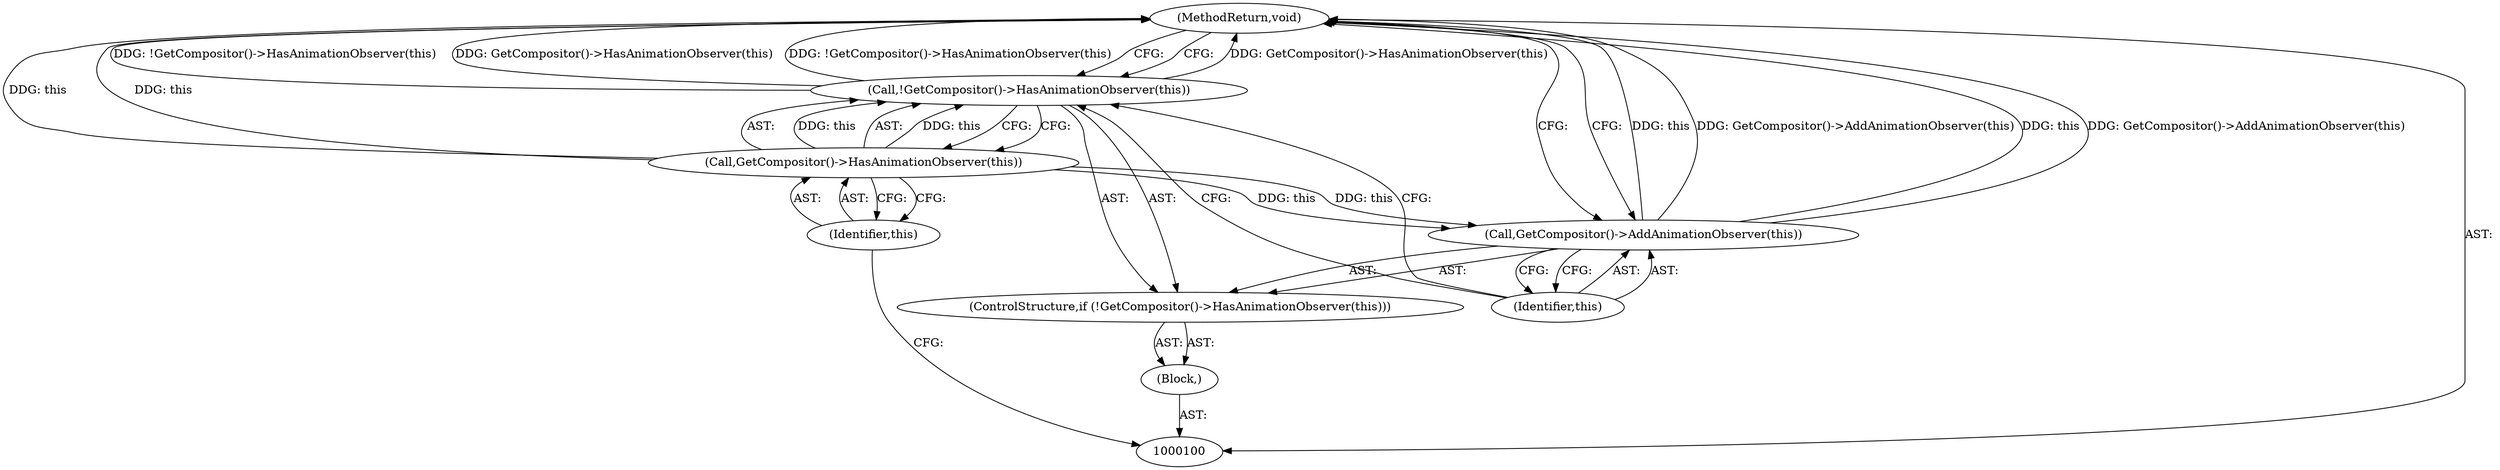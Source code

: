 digraph "1_Chrome_4698aea3e347d67c817d7acebd16054b9f763cfb" {
"1000101" [label="(Block,)"];
"1000108" [label="(MethodReturn,void)"];
"1000102" [label="(ControlStructure,if (!GetCompositor()->HasAnimationObserver(this)))"];
"1000105" [label="(Identifier,this)"];
"1000103" [label="(Call,!GetCompositor()->HasAnimationObserver(this))"];
"1000104" [label="(Call,GetCompositor()->HasAnimationObserver(this))"];
"1000107" [label="(Identifier,this)"];
"1000106" [label="(Call,GetCompositor()->AddAnimationObserver(this))"];
"1000101" -> "1000100"  [label="AST: "];
"1000102" -> "1000101"  [label="AST: "];
"1000108" -> "1000100"  [label="AST: "];
"1000108" -> "1000106"  [label="CFG: "];
"1000108" -> "1000103"  [label="CFG: "];
"1000106" -> "1000108"  [label="DDG: this"];
"1000106" -> "1000108"  [label="DDG: GetCompositor()->AddAnimationObserver(this)"];
"1000103" -> "1000108"  [label="DDG: GetCompositor()->HasAnimationObserver(this)"];
"1000103" -> "1000108"  [label="DDG: !GetCompositor()->HasAnimationObserver(this)"];
"1000104" -> "1000108"  [label="DDG: this"];
"1000102" -> "1000101"  [label="AST: "];
"1000103" -> "1000102"  [label="AST: "];
"1000106" -> "1000102"  [label="AST: "];
"1000105" -> "1000104"  [label="AST: "];
"1000105" -> "1000100"  [label="CFG: "];
"1000104" -> "1000105"  [label="CFG: "];
"1000103" -> "1000102"  [label="AST: "];
"1000103" -> "1000104"  [label="CFG: "];
"1000104" -> "1000103"  [label="AST: "];
"1000107" -> "1000103"  [label="CFG: "];
"1000108" -> "1000103"  [label="CFG: "];
"1000103" -> "1000108"  [label="DDG: GetCompositor()->HasAnimationObserver(this)"];
"1000103" -> "1000108"  [label="DDG: !GetCompositor()->HasAnimationObserver(this)"];
"1000104" -> "1000103"  [label="DDG: this"];
"1000104" -> "1000103"  [label="AST: "];
"1000104" -> "1000105"  [label="CFG: "];
"1000105" -> "1000104"  [label="AST: "];
"1000103" -> "1000104"  [label="CFG: "];
"1000104" -> "1000108"  [label="DDG: this"];
"1000104" -> "1000103"  [label="DDG: this"];
"1000104" -> "1000106"  [label="DDG: this"];
"1000107" -> "1000106"  [label="AST: "];
"1000107" -> "1000103"  [label="CFG: "];
"1000106" -> "1000107"  [label="CFG: "];
"1000106" -> "1000102"  [label="AST: "];
"1000106" -> "1000107"  [label="CFG: "];
"1000107" -> "1000106"  [label="AST: "];
"1000108" -> "1000106"  [label="CFG: "];
"1000106" -> "1000108"  [label="DDG: this"];
"1000106" -> "1000108"  [label="DDG: GetCompositor()->AddAnimationObserver(this)"];
"1000104" -> "1000106"  [label="DDG: this"];
}
